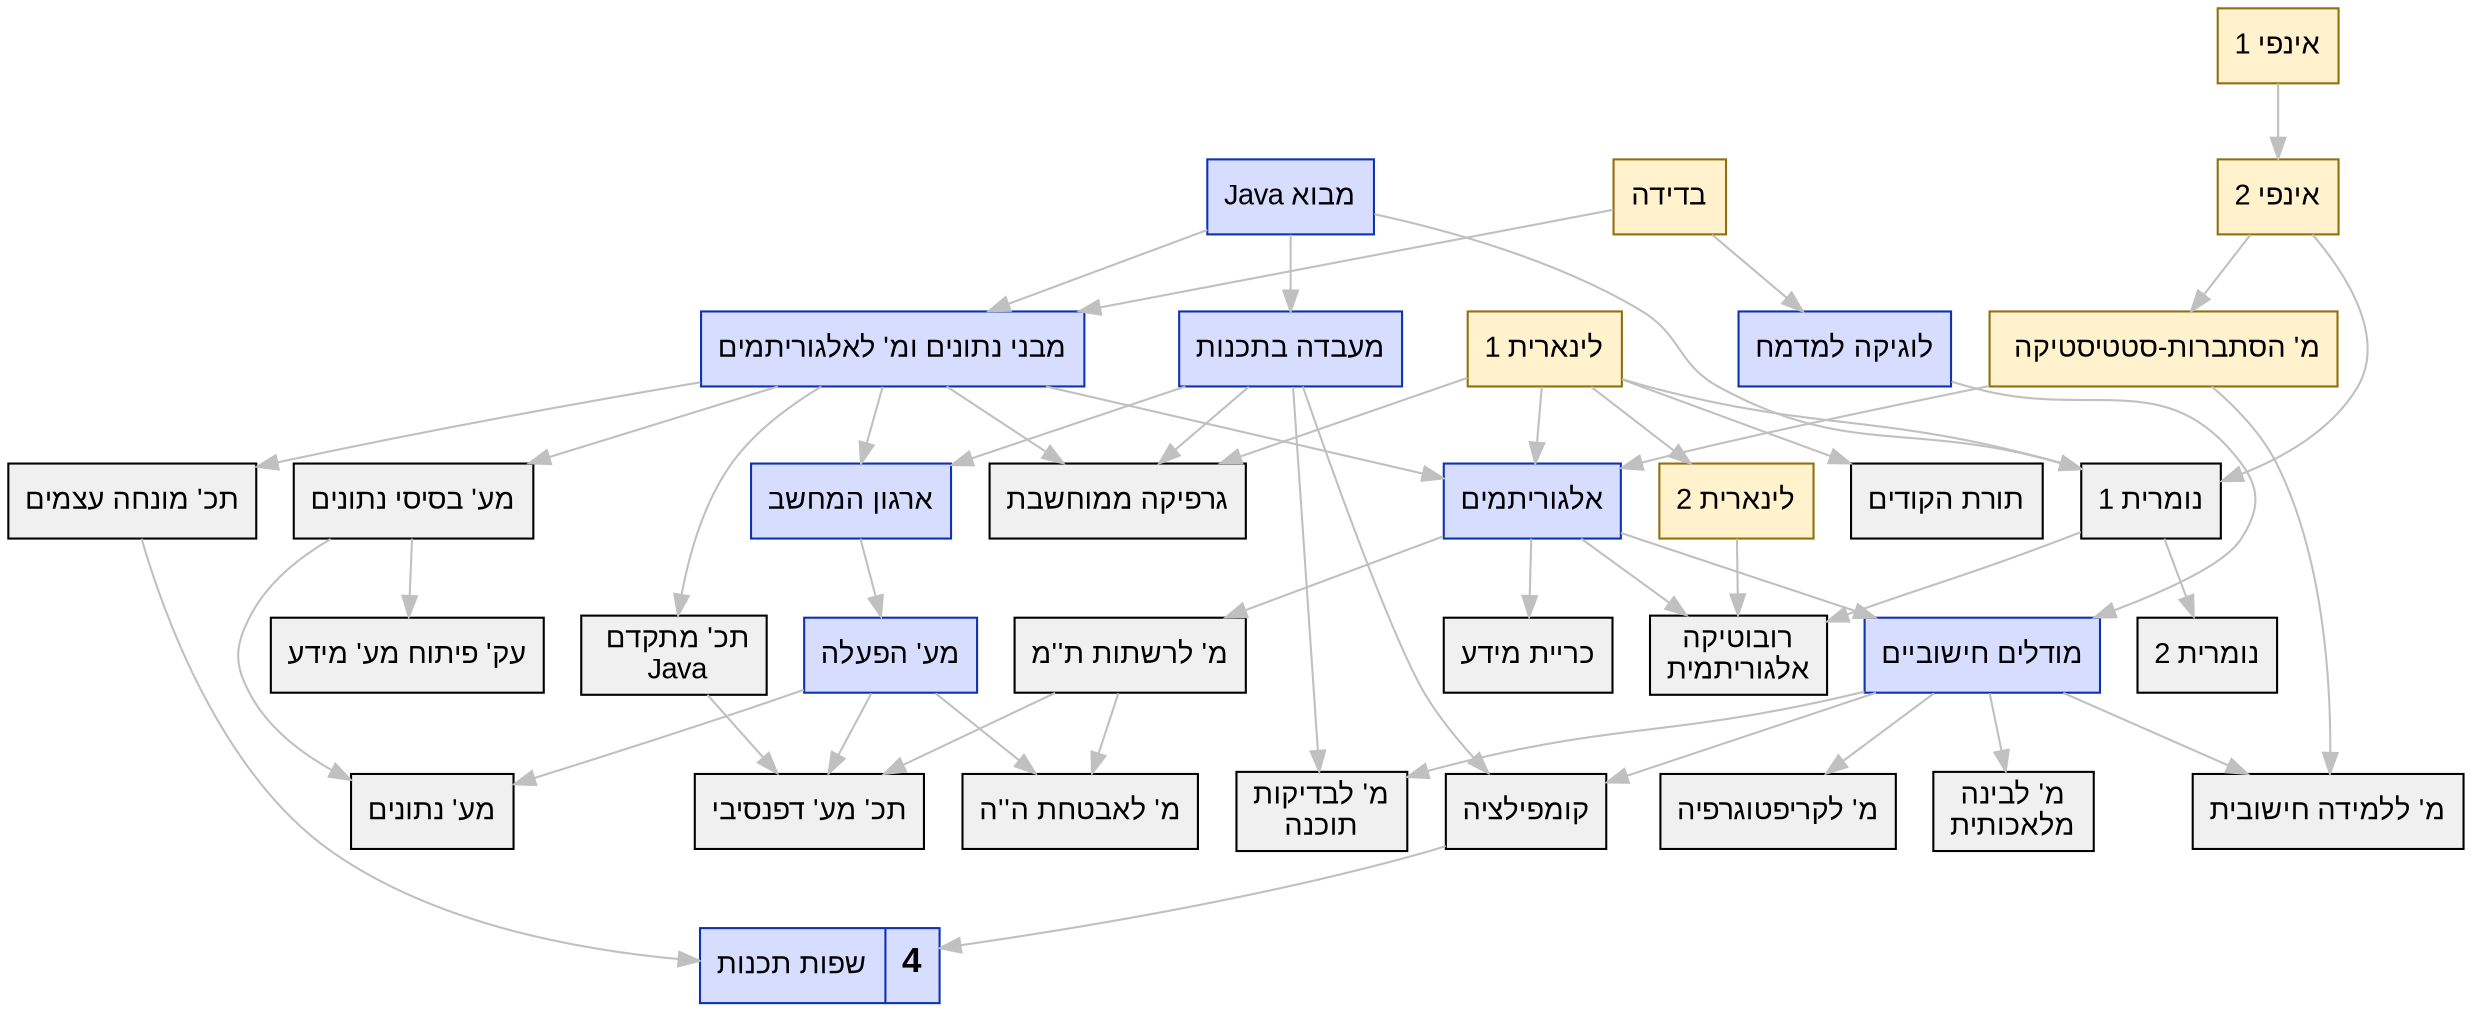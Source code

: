 digraph CS_Course_Dependencies {
    rankdir=TD;
    node [shape=box, style="filled",fontname="Arial"];
    edge [color="gray", penwidth=1];

    // Math courses
    node [fillcolor="#FFF2CC", color="#916f0c"];
    "20476" [label="בדידה", URL="https://www.openu.ac.il/courses/20476.htm"];
    "20474" [label="אינפי 1", URL="https://www.openu.ac.il/courses/20474.htm"];
    "20475" [label="אינפי 2", URL="https://www.openu.ac.il/courses/20475.htm"];
    "20109" [label="לינארית 1", URL="https://www.openu.ac.il/courses/20109.htm"];
    "20229" [label="לינארית 2", URL="https://www.openu.ac.il/courses/20229.htm"];
    "20425" [label="מ' הסתברות-סטטיסטיקה ", URL="https://www.openu.ac.il/courses/20425.htm"];

    // CS courses
    node [fillcolor="#d6ddff", color="#0D32B2", shape=record];
    "20905" [label=<שפות תכנות| <font POINT-SIZE="17"><b>4</b></font>>, URL="https://www.openu.ac.il/courses/20905.htm"];
    
    
    "20407" [label="מבני נתונים ומ' לאלגוריתמים", URL="https://www.openu.ac.il/courses/20407.htm"];
    "20471" [label="ארגון המחשב", URL="https://www.openu.ac.il/courses/20471.htm"];
    "20441" [label="מבוא Java", URL="https://www.openu.ac.il/courses/20441.htm"];
    "20465" [label="מעבדה בתכנות", URL="https://www.openu.ac.il/courses/20465.htm",    ];    
    "20417" [label="אלגוריתמים", URL="https://www.openu.ac.il/courses/20417.htm"];
    "20604" [label="מודלים חישוביים", URL="https://www.openu.ac.il/courses/20604.htm"];
    "20466" [label="לוגיקה למדמח", URL="https://www.openu.ac.il/courses/20466.htm"];
    "20594" [label="מע' הפעלה", URL="https://www.openu.ac.il/courses/20594.htm"];

    // Elective courses
    node [fillcolor="#f0f0f0", color="black"];
    "20940" [label="מ' לאבטחת ה''ה", URL="https://www.openu.ac.il/courses/20940.htm"];
    "20595" [label="כריית מידע", URL="https://www.openu.ac.il/courses/20595.htm"];
    "20946" [label="מ' לבדיקות\nתוכנה", URL="https://www.openu.ac.il/courses/20946.htm"];
    "20296" [label="תורת הקודים", URL="https://www.openu.ac.il/courses/20296.htm"];
    "20551" [label="מ' לבינה\nמלאכותית", URL="https://www.openu.ac.il/courses/20551.htm"];
    "20942" [label="מ' ללמידה חישובית", URL="https://www.openu.ac.il/courses/20942.htm"];
    "20277" [label="מע' בסיסי נתונים", URL="https://www.openu.ac.il/courses/20277.htm"];
    "20582" [label="מ' לרשתות ת''מ", URL="https://www.openu.ac.il/courses/20582.htm"];
    "20944" [label="רובוטיקה\nאלגוריתמית", URL="https://www.openu.ac.il/courses/20944.htm"];
    "20554" [label="תכ' מתקדם \n Java", URL="https://www.openu.ac.il/courses/20554.htm"];
    "20462" [label="נומרית 1", URL="https://www.openu.ac.il/courses/20462.htm"];
    "20900" [label="נומרית 2", URL="https://www.openu.ac.il/courses/20900.htm"];
    "20937" [label="תכ' מע' דפנסיבי", URL="https://www.openu.ac.il/courses/20937.htm"];
    "20562" [label="גרפיקה ממוחשבת", URL="https://www.openu.ac.il/courses/20562.htm"];
    "20580" [label="מ' לקריפטוגרפיה", URL="https://www.openu.ac.il/courses/20580.htm"];
    "20436" [label="עק' פיתוח מע' מידע", URL="https://www.openu.ac.il/courses/20436.htm"];
    "20906" [label="תכ' מונחה עצמים", URL="https://www.openu.ac.il/courses/20906.htm"];
    "20364" [label="קומפילציה", URL="https://www.openu.ac.il/courses/20364.htm"];
    "20574" [label="מע' נתונים", URL="https://www.openu.ac.il/courses/20574.htm"];

    // Edges
    "20441" -> "20407";
    "20465" -> "20471";
    "20441" -> "20465";
    "20594" -> "20940";
    "20474" -> "20475" -> "20425";
    "20466" -> "20604";
    "20476" -> "20466";
    "20407" -> "20277";
    "20604" -> "20942";
    "20471" -> "20594";
    "20109" -> "20296";
    "20109" -> "20229";
    "20425" -> "20417";
    "20109" -> "20417";
    "20407" -> "20417" -> "20604";
    "20417" -> "20595";
    "20582" -> "20940";
    "20604" -> "20551";
    "20417" -> "20582";
    "20476" -> "20407";
    "20465" -> "20946";
    "20465" -> "20364";
    "20407" -> "20471";
    "20604" -> "20946";
    "20417" -> "20944";
    "20277" -> "20436";
    "20594" -> "20574";
    "20441" -> "20462";
    "20475" -> "20462";
    "20109" -> "20462";
    "20407" -> "20554";
    "20594" -> "20937";
    "20582" -> "20937";
    "20109" -> "20562";
    "20465" -> "20562";
    "20407" -> "20562";
    "20604" -> "20580";
    "20554" -> "20937";
    "20407" -> "20906";
    "20604" -> "20364";
    "20277" -> "20574";
    "20425" -> "20942";
    "20462" -> "20900";
    "20462" -> "20944";
    "20906" -> "20905";
    "20364" -> "20905";
    "20229" -> "20944";
}